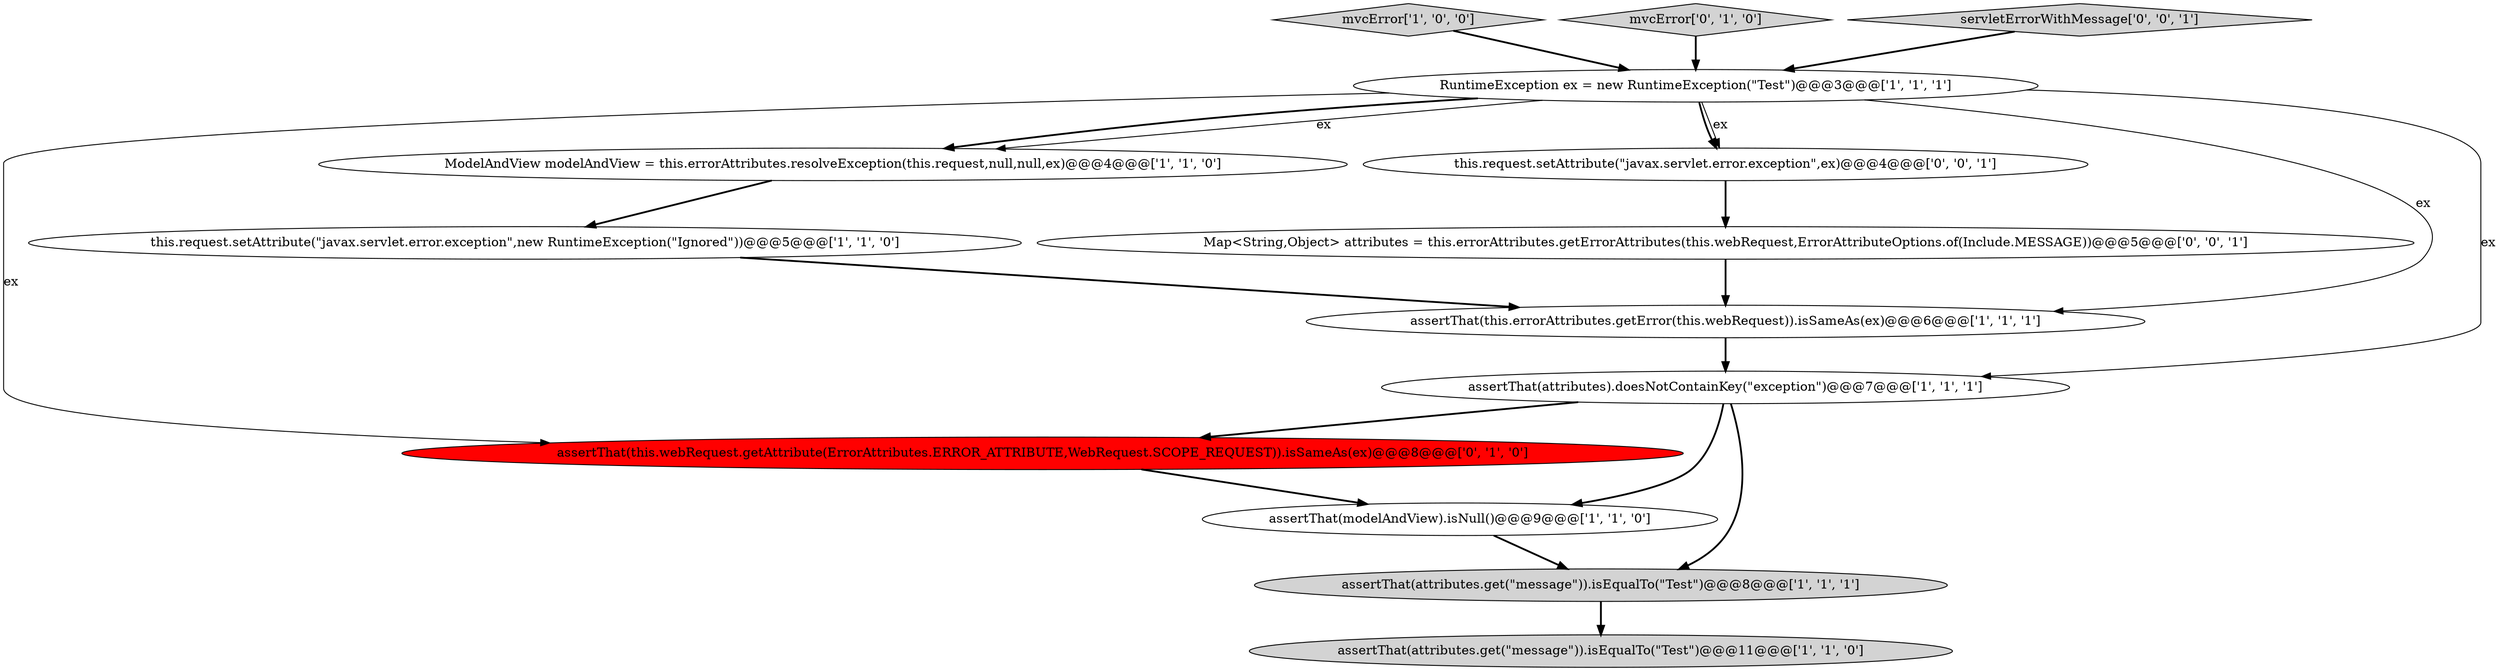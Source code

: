 digraph {
1 [style = filled, label = "assertThat(this.errorAttributes.getError(this.webRequest)).isSameAs(ex)@@@6@@@['1', '1', '1']", fillcolor = white, shape = ellipse image = "AAA0AAABBB1BBB"];
12 [style = filled, label = "Map<String,Object> attributes = this.errorAttributes.getErrorAttributes(this.webRequest,ErrorAttributeOptions.of(Include.MESSAGE))@@@5@@@['0', '0', '1']", fillcolor = white, shape = ellipse image = "AAA0AAABBB3BBB"];
2 [style = filled, label = "mvcError['1', '0', '0']", fillcolor = lightgray, shape = diamond image = "AAA0AAABBB1BBB"];
10 [style = filled, label = "mvcError['0', '1', '0']", fillcolor = lightgray, shape = diamond image = "AAA0AAABBB2BBB"];
6 [style = filled, label = "assertThat(attributes.get(\"message\")).isEqualTo(\"Test\")@@@8@@@['1', '1', '1']", fillcolor = lightgray, shape = ellipse image = "AAA0AAABBB1BBB"];
7 [style = filled, label = "assertThat(attributes.get(\"message\")).isEqualTo(\"Test\")@@@11@@@['1', '1', '0']", fillcolor = lightgray, shape = ellipse image = "AAA0AAABBB1BBB"];
3 [style = filled, label = "assertThat(modelAndView).isNull()@@@9@@@['1', '1', '0']", fillcolor = white, shape = ellipse image = "AAA0AAABBB1BBB"];
0 [style = filled, label = "assertThat(attributes).doesNotContainKey(\"exception\")@@@7@@@['1', '1', '1']", fillcolor = white, shape = ellipse image = "AAA0AAABBB1BBB"];
4 [style = filled, label = "RuntimeException ex = new RuntimeException(\"Test\")@@@3@@@['1', '1', '1']", fillcolor = white, shape = ellipse image = "AAA0AAABBB1BBB"];
5 [style = filled, label = "ModelAndView modelAndView = this.errorAttributes.resolveException(this.request,null,null,ex)@@@4@@@['1', '1', '0']", fillcolor = white, shape = ellipse image = "AAA0AAABBB1BBB"];
13 [style = filled, label = "this.request.setAttribute(\"javax.servlet.error.exception\",ex)@@@4@@@['0', '0', '1']", fillcolor = white, shape = ellipse image = "AAA0AAABBB3BBB"];
8 [style = filled, label = "this.request.setAttribute(\"javax.servlet.error.exception\",new RuntimeException(\"Ignored\"))@@@5@@@['1', '1', '0']", fillcolor = white, shape = ellipse image = "AAA0AAABBB1BBB"];
11 [style = filled, label = "servletErrorWithMessage['0', '0', '1']", fillcolor = lightgray, shape = diamond image = "AAA0AAABBB3BBB"];
9 [style = filled, label = "assertThat(this.webRequest.getAttribute(ErrorAttributes.ERROR_ATTRIBUTE,WebRequest.SCOPE_REQUEST)).isSameAs(ex)@@@8@@@['0', '1', '0']", fillcolor = red, shape = ellipse image = "AAA1AAABBB2BBB"];
0->3 [style = bold, label=""];
5->8 [style = bold, label=""];
0->9 [style = bold, label=""];
4->13 [style = solid, label="ex"];
0->6 [style = bold, label=""];
11->4 [style = bold, label=""];
4->13 [style = bold, label=""];
4->9 [style = solid, label="ex"];
3->6 [style = bold, label=""];
1->0 [style = bold, label=""];
12->1 [style = bold, label=""];
2->4 [style = bold, label=""];
4->1 [style = solid, label="ex"];
8->1 [style = bold, label=""];
4->0 [style = solid, label="ex"];
13->12 [style = bold, label=""];
4->5 [style = solid, label="ex"];
10->4 [style = bold, label=""];
9->3 [style = bold, label=""];
6->7 [style = bold, label=""];
4->5 [style = bold, label=""];
}
